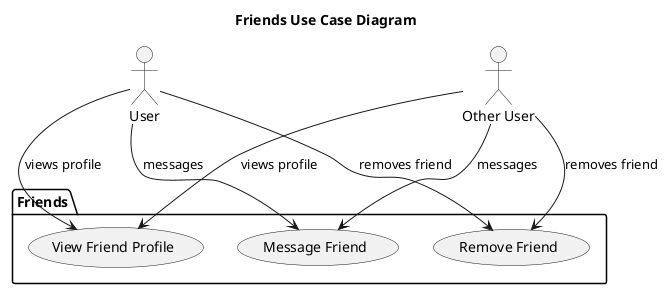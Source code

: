 @startuml
title Friends Use Case Diagram
actor User
actor "Other User" as OtherUser

package "Friends" {
  usecase "View Friend Profile" as ViewProfile
  usecase "Message Friend" as MessageFriend
  usecase "Remove Friend" as RemoveFriend
}

User --> ViewProfile : views profile
User --> MessageFriend : messages
User --> RemoveFriend : removes friend
OtherUser --> ViewProfile : views profile
OtherUser --> MessageFriend : messages
OtherUser --> RemoveFriend : removes friend

@enduml